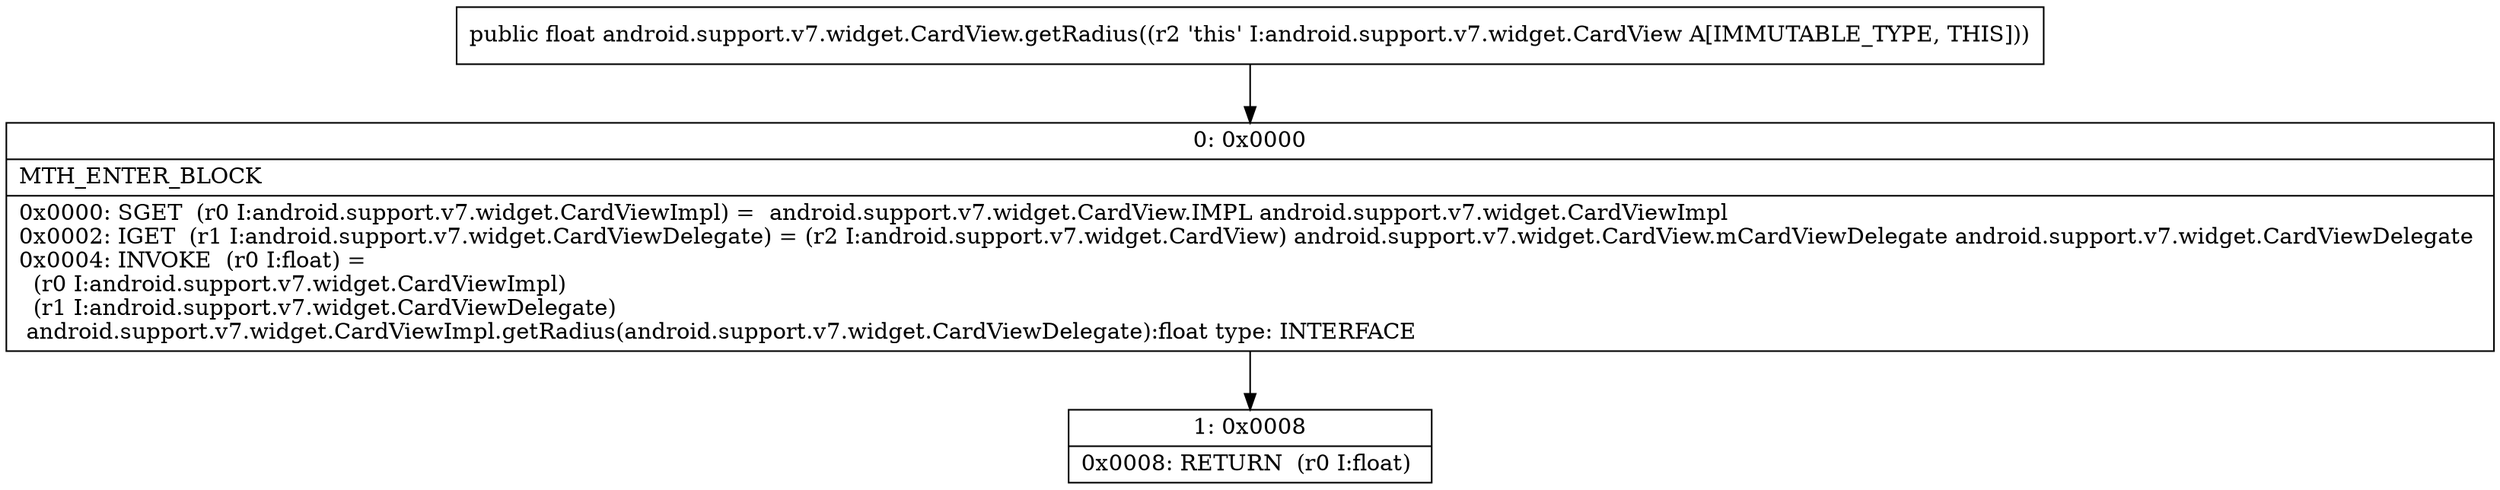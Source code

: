digraph "CFG forandroid.support.v7.widget.CardView.getRadius()F" {
Node_0 [shape=record,label="{0\:\ 0x0000|MTH_ENTER_BLOCK\l|0x0000: SGET  (r0 I:android.support.v7.widget.CardViewImpl) =  android.support.v7.widget.CardView.IMPL android.support.v7.widget.CardViewImpl \l0x0002: IGET  (r1 I:android.support.v7.widget.CardViewDelegate) = (r2 I:android.support.v7.widget.CardView) android.support.v7.widget.CardView.mCardViewDelegate android.support.v7.widget.CardViewDelegate \l0x0004: INVOKE  (r0 I:float) = \l  (r0 I:android.support.v7.widget.CardViewImpl)\l  (r1 I:android.support.v7.widget.CardViewDelegate)\l android.support.v7.widget.CardViewImpl.getRadius(android.support.v7.widget.CardViewDelegate):float type: INTERFACE \l}"];
Node_1 [shape=record,label="{1\:\ 0x0008|0x0008: RETURN  (r0 I:float) \l}"];
MethodNode[shape=record,label="{public float android.support.v7.widget.CardView.getRadius((r2 'this' I:android.support.v7.widget.CardView A[IMMUTABLE_TYPE, THIS])) }"];
MethodNode -> Node_0;
Node_0 -> Node_1;
}

